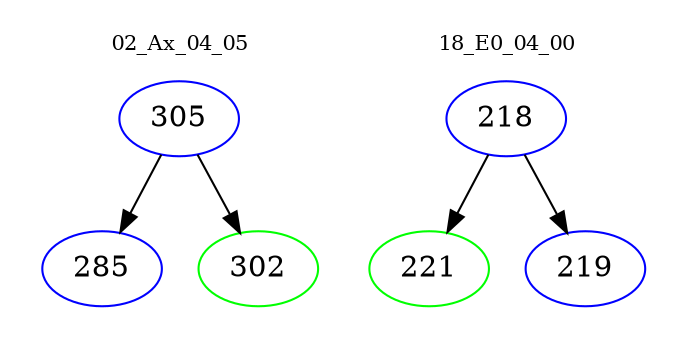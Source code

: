 digraph{
subgraph cluster_0 {
color = white
label = "02_Ax_04_05";
fontsize=10;
T0_305 [label="305", color="blue"]
T0_305 -> T0_285 [color="black"]
T0_285 [label="285", color="blue"]
T0_305 -> T0_302 [color="black"]
T0_302 [label="302", color="green"]
}
subgraph cluster_1 {
color = white
label = "18_E0_04_00";
fontsize=10;
T1_218 [label="218", color="blue"]
T1_218 -> T1_221 [color="black"]
T1_221 [label="221", color="green"]
T1_218 -> T1_219 [color="black"]
T1_219 [label="219", color="blue"]
}
}
